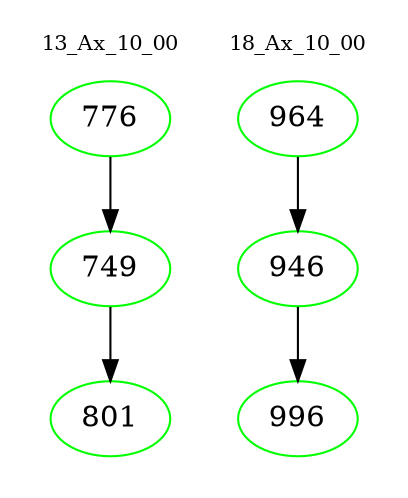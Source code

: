 digraph{
subgraph cluster_0 {
color = white
label = "13_Ax_10_00";
fontsize=10;
T0_776 [label="776", color="green"]
T0_776 -> T0_749 [color="black"]
T0_749 [label="749", color="green"]
T0_749 -> T0_801 [color="black"]
T0_801 [label="801", color="green"]
}
subgraph cluster_1 {
color = white
label = "18_Ax_10_00";
fontsize=10;
T1_964 [label="964", color="green"]
T1_964 -> T1_946 [color="black"]
T1_946 [label="946", color="green"]
T1_946 -> T1_996 [color="black"]
T1_996 [label="996", color="green"]
}
}
